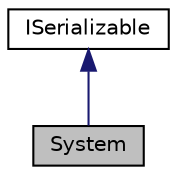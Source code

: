 digraph "System"
{
 // LATEX_PDF_SIZE
  edge [fontname="Helvetica",fontsize="10",labelfontname="Helvetica",labelfontsize="10"];
  node [fontname="Helvetica",fontsize="10",shape=record];
  Node1 [label="System",height=0.2,width=0.4,color="black", fillcolor="grey75", style="filled", fontcolor="black",tooltip="Base class for all Systems."];
  Node2 -> Node1 [dir="back",color="midnightblue",fontsize="10",style="solid",fontname="Helvetica"];
  Node2 [label="ISerializable",height=0.2,width=0.4,color="black", fillcolor="white", style="filled",URL="$classISerializable.html",tooltip="interface for all serializable objects"];
}
